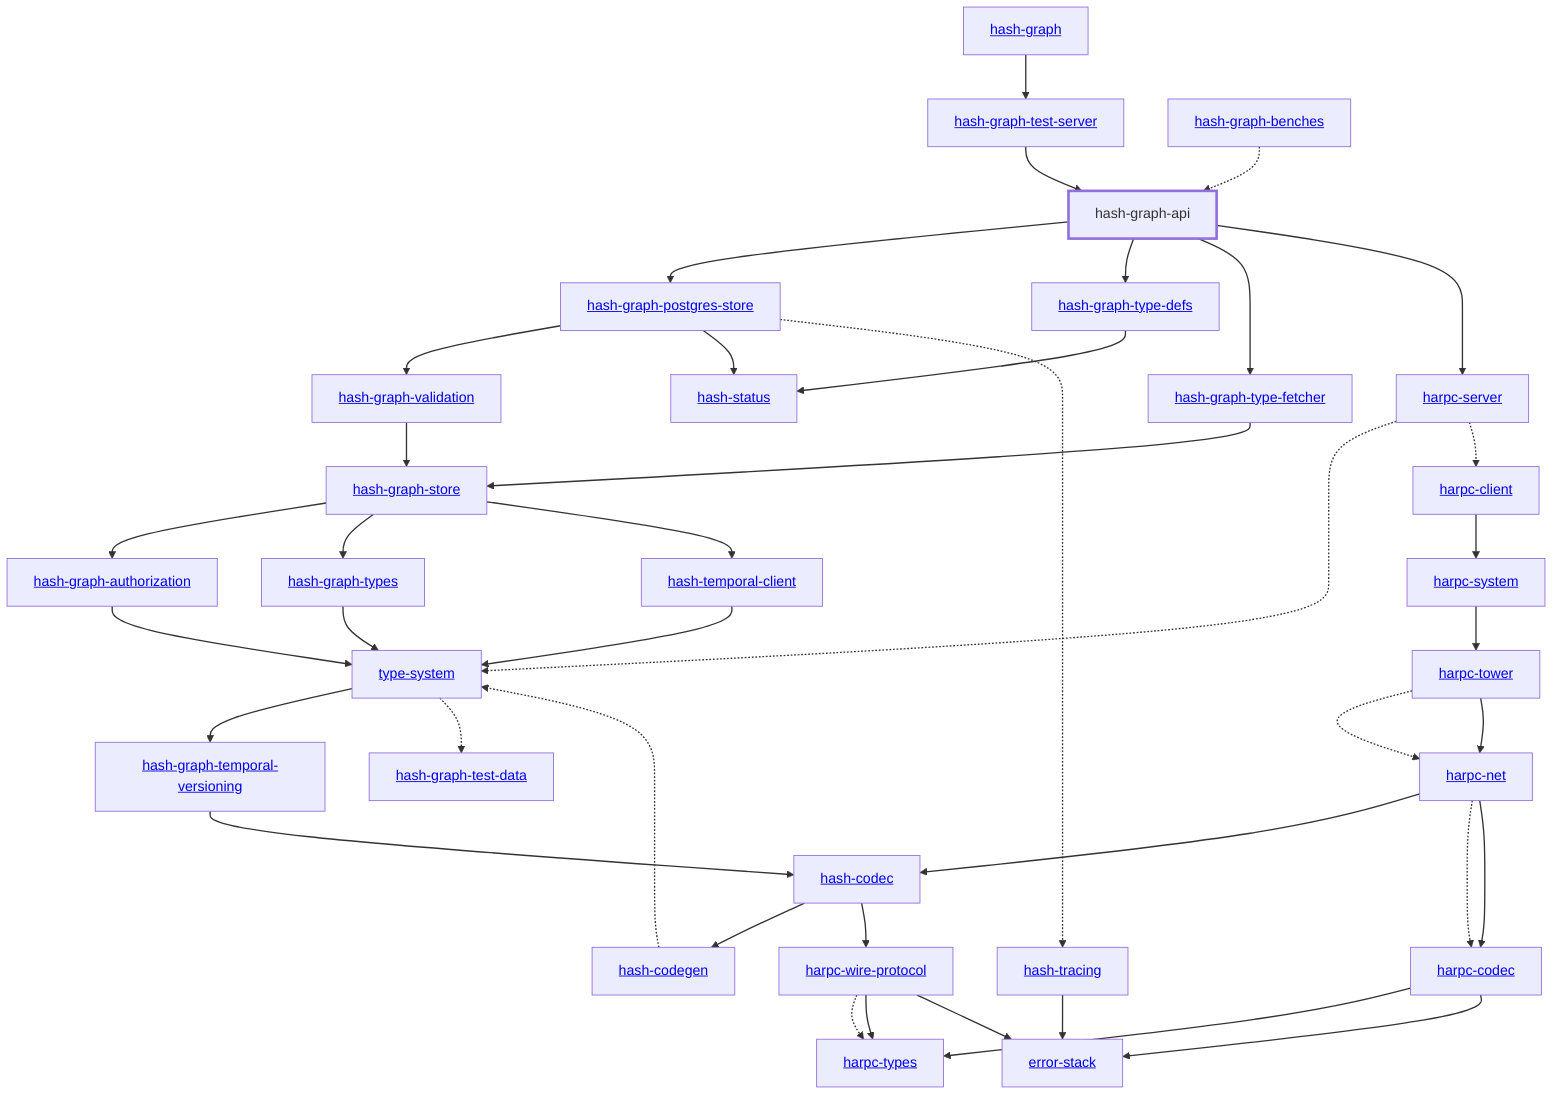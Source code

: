 graph TD
    linkStyle default stroke-width:1.5px
    classDef default stroke-width:1px
    classDef root stroke-width:3px
    classDef dev stroke-width:1px
    classDef build stroke-width:1px
    %% Legend
    %% --> : Normal dependency
    %% -.-> : Dev dependency
    %% ---> : Build dependency
    0[<a href="../hash_graph">hash-graph</a>]
    1[<a href="../type_system">type-system</a>]
    2[<a href="../hash_codec">hash-codec</a>]
    3[<a href="../hash_codegen">hash-codegen</a>]
    4[hash-graph-api]
    class 4 root
    5[<a href="../hash_graph_authorization">hash-graph-authorization</a>]
    6[<a href="../hash_graph_postgres_store">hash-graph-postgres-store</a>]
    7[<a href="../hash_graph_store">hash-graph-store</a>]
    8[<a href="../hash_graph_temporal_versioning">hash-graph-temporal-versioning</a>]
    9[<a href="../hash_graph_test_server">hash-graph-test-server</a>]
    10[<a href="../hash_graph_type_defs">hash-graph-type-defs</a>]
    11[<a href="../hash_graph_type_fetcher">hash-graph-type-fetcher</a>]
    12[<a href="../hash_graph_types">hash-graph-types</a>]
    13[<a href="../hash_graph_validation">hash-graph-validation</a>]
    14[<a href="../harpc_client">harpc-client</a>]
    15[<a href="../harpc_codec">harpc-codec</a>]
    16[<a href="../harpc_net">harpc-net</a>]
    17[<a href="../harpc_server">harpc-server</a>]
    18[<a href="../harpc_system">harpc-system</a>]
    19[<a href="../harpc_tower">harpc-tower</a>]
    20[<a href="../harpc_types">harpc-types</a>]
    21[<a href="../harpc_wire_protocol">harpc-wire-protocol</a>]
    22[<a href="../hash_status">hash-status</a>]
    23[<a href="../hash_temporal_client">hash-temporal-client</a>]
    24[<a href="../hash_tracing">hash-tracing</a>]
    25[<a href="../error_stack">error-stack</a>]
    26[<a href="../hash_graph_benches">hash-graph-benches</a>]
    27[<a href="../hash_graph_test_data">hash-graph-test-data</a>]
    0 --> 9
    1 --> 8
    1 -.-> 27
    2 --> 3
    2 --> 21
    3 -.-> 1
    4 --> 6
    4 --> 10
    4 --> 11
    4 --> 17
    5 --> 1
    6 --> 13
    6 --> 22
    6 -.-> 24
    7 --> 5
    7 --> 12
    7 --> 23
    8 --> 2
    9 --> 4
    10 --> 22
    11 --> 7
    12 --> 1
    13 --> 7
    14 --> 18
    15 --> 20
    15 --> 25
    16 --> 2
    16 -.-> 15
    16 --> 15
    17 -.-> 1
    17 -.-> 14
    18 --> 19
    19 -.-> 16
    19 --> 16
    21 -.-> 20
    21 --> 20
    21 --> 25
    23 --> 1
    24 --> 25
    26 -.-> 4